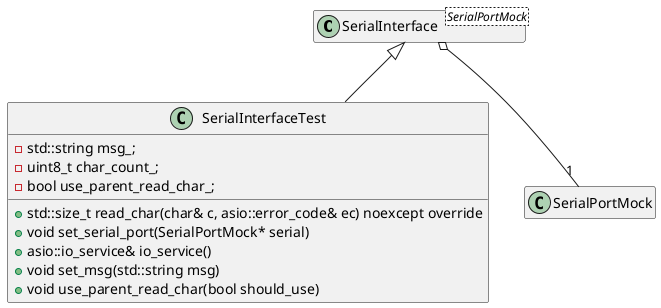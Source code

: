@startuml SerialInterfaceTests
hide empty members

class SerialInterface<SerialPortMock>

class SerialInterfaceTest
{
    + std::size_t read_char(char& c, asio::error_code& ec) noexcept override
    + void set_serial_port(SerialPortMock* serial)
    + asio::io_service& io_service()
    + void set_msg(std::string msg)
    + void use_parent_read_char(bool should_use)
    - std::string msg_;
    - uint8_t char_count_;
    - bool use_parent_read_char_;
}

class SerialPortMock

SerialInterface o-- "1" SerialPortMock
SerialInterface <|-- SerialInterfaceTest
@enduml
